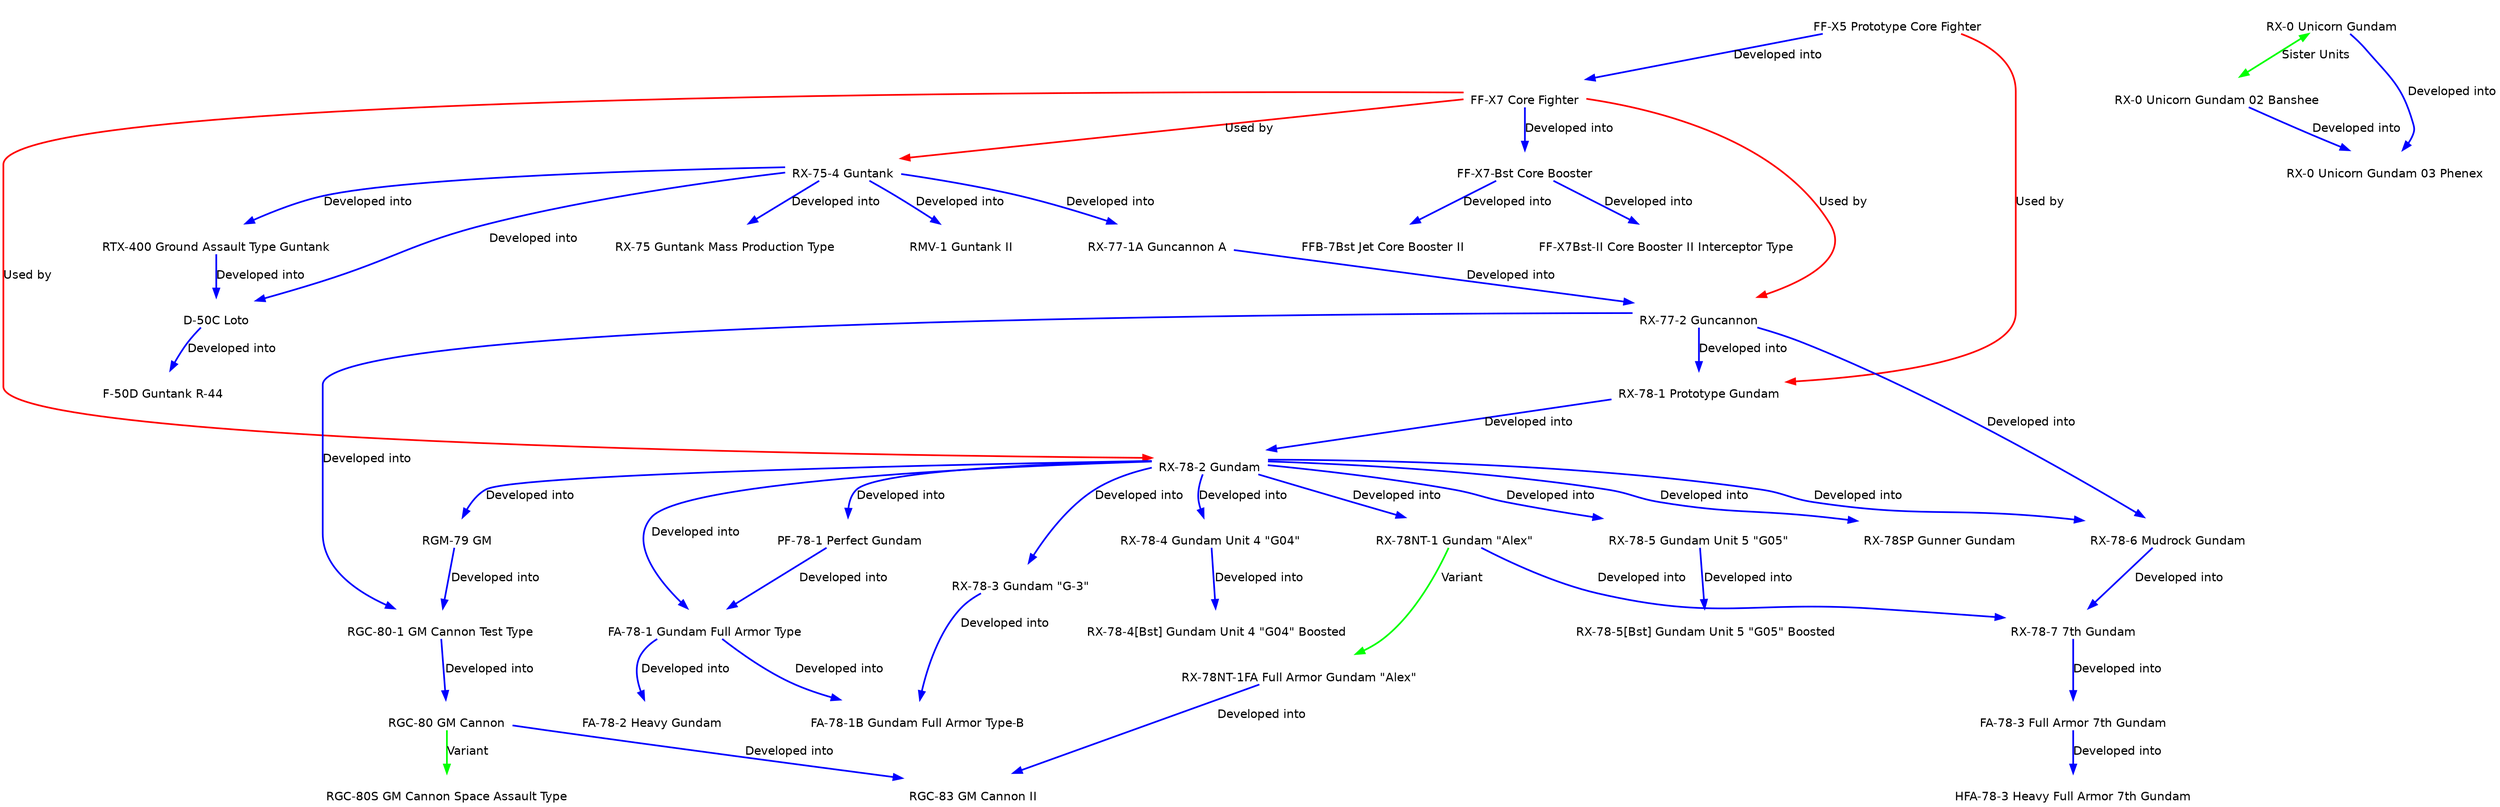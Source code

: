 digraph {
    imagepath = "images/";
    nodesep = 1.0;
    splines = true;
    overlap = false;
    node [shape = none, fontname = "Helvetica", labelloc = b];
    edge [style=bold, fontname = "Helvetica"];

    ffx5 [label="FF-X5 Prototype Core Fighter"];
        ffx5 -> ffx7 [label="Developed into", color=blue];
        ffx5 -> rx781 [label="Used by", color=red];

    ffx7 [label="FF-X7 Core Fighter", image="ff-x7.png"]
        ffx7 -> ffx7bst [label="Developed into", color=blue];
        ffx7 -> rx754 [label="Used by", color=red];
        ffx7 -> rx772 [label="Used by", color=red];
        ffx7 -> rx782 [label="Used by", color=red];

    ffx7bst [label="FF-X7-Bst Core Booster", image="ff-x7-bst.png"];
        ffx7bst -> ffb7bst [label="Developed into", color=blue];
        ffx7bst -> ffx7bstii [label="Developed into", color=blue];

    ffx7bstii [label="FF-X7Bst-II Core Booster II Interceptor Type", image="ff-x7bst-ii.png"];

    ffb7bst [label="FFB-7Bst Jet Core Booster II", image="ffb-7bst.png"];

    rx754 [label="RX-75-4 Guntank", image="rx-75-4.png"];
        rx754 -> rtx400 [label="Developed into", color=blue];
        rx754 -> d50c [label="Developed into", color=blue];
        rx754 -> rx75 [label="Developed into", color=blue];
        rx754 -> rx771a [label="Developed into", color=blue];
        rx754 -> rmv1 [label="Developed into", color=blue];

    rtx400 [label="RTX-400 Ground Assault Type Guntank", image="rtx-440.png"];
        rtx400 -> d50c [label="Developed into", color=blue];

    rx75 [label="RX-75 Guntank Mass Production Type", image="rx-75.png"];

    d50c [label="D-50C Loto", image="d-50c.png"];
        d50c -> f50d [label="Developed into", color=blue];

    f50d [label="F-50D Guntank R-44"];

    rmv1 [label="RMV-1 Guntank II"];

    rx0 [label="RX-0 Unicorn Gundam"];
        rx0 -> rx0b [label="Sister Units", color=green, dir=both];
        rx0 -> rx0p [label="Developed into", color=blue];
    rx0b [label="RX-0 Unicorn Gundam 02 Banshee"];
        rx0b -> rx0p [label="Developed into", color=blue];
    rx0p [label="RX-0 Unicorn Gundam 03 Phenex"];

    rx771a [label="RX-77-1A Guncannon A", image="rx-77-1a.png"];
        rx771a -> rx772 [label="Developed into", color=blue];

    rx772 [label="RX-77-2 Guncannon", image="rx-77-2.png"];
        rx772 -> rx781 [label="Developed into", color=blue];
        rx772 -> rx786 [label="Developed into", color=blue];
        rx772 -> rgc801 [label="Developed into", color=blue];

    rx781 [label="RX-78-1 Prototype Gundam", image="rx-78-1.png"];
        rx781 -> rx782 [label="Developed into", color=blue];

    rx782 [label="RX-78-2 Gundam", image="rx-78-2.png"];
        rx782 -> fa781 [label="Developed into", color=blue];
        rx782 -> rx783 [label="Developed into", color=blue];
        rx782 -> rx784 [label="Developed into", color=blue];
        rx782 -> rx785 [label="Developed into", color=blue];
        rx782 -> rx786 [label="Developed into", color=blue];
        rx782 -> rx78nt1 [label="Developed into", color=blue];
        rx782 -> rx78sp [label="Developed into", color=blue];
        rx782 -> pf781 [label="Developed into", color=blue];

        rx782 -> rgm79 [label="Developed into", color=blue];

    rx783 [label="RX-78-3 Gundam \"G-3\"", image="rx-78-3.png"];
        rx783 -> fa781b [label="Developed into", color=blue];

    rx784 [label="RX-78-4 Gundam Unit 4 \"G04\"", image="rx-78-4.png"];
        rx784 -> rx784bst [label="Developed into", color=blue];
    rx784bst [label="RX-78-4[Bst] Gundam Unit 4 \"G04\" Boosted", image="rx-78-4bst.png"]

    rx785 [label="RX-78-5 Gundam Unit 5 \"G05\"", image="rx-78-5.png"];
        rx785 -> rx785bst [label="Developed into", color=blue];
    rx785bst [label="RX-78-5[Bst] Gundam Unit 5 \"G05\" Boosted", image="rx-78-5bst.png"]

    rx786 [label="RX-78-6 Mudrock Gundam", image="rx-78-6.png"];
        rx786 -> rx787 [label="Developed into", color=blue];

    rx787 [label="RX-78-7 7th Gundam", image="rx-78-7.png"];
        rx787 -> fa783 [label="Developed into", color=blue];

    rx78nt1 [label="RX-78NT-1 Gundam \"Alex\"", image="rx-78nt-1.png"];
        rx78nt1 -> rx78nt1fa [label="Variant", color=green];
        rx78nt1 -> rx787 [label="Developed into", color=blue];

    rx78nt1fa [label="RX-78NT-1FA Full Armor Gundam \"Alex\"", image="rx-78nt-1fa.png"];
        rx78nt1fa -> rgc83 [label="Developed into", color=blue];

    rx78sp [label="RX-78SP Gunner Gundam", image="rx-78sp.png"];

    pf781 [label="PF-78-1 Perfect Gundam", image="pf-78-1.png"];
        pf781 -> fa781 [label="Developed into", color=blue];

    fa781 [label="FA-78-1 Gundam Full Armor Type", image="fa-78-1.png"];
        fa781 -> fa781b [label="Developed into", color=blue];
        fa781 -> fa782 [label="Developed into", color=blue];

    fa781b [label="FA-78-1B Gundam Full Armor Type-B", image="fa-78-1b.png"]

    fa782 [label="FA-78-2 Heavy Gundam", image="fa-78-2.png"];

    fa783 [label="FA-78-3 Full Armor 7th Gundam", image="fa-78-3.png"];
        fa783 -> hfa783 [label="Developed into", color=blue];

    hfa783 [label="HFA-78-3 Heavy Full Armor 7th Gundam", image="hfa-78-3.png"];

    rgc801 [label="RGC-80-1 GM Cannon Test Type", image="rgc-80-1.png"];
        rgc801 -> rgc80 [label="Developed into", color=blue];

    rgc80 [label="RGC-80 GM Cannon", image="rgc-80.png"];
        rgc80 -> rgc80s [label="Variant", color=green];
        rgc80 -> rgc83 [label="Developed into", color=blue];

    rgc80s [label="RGC-80S GM Cannon Space Assault Type", image="rgc-80s.png"];

    rgc83 [label="RGC-83 GM Cannon II"];

    rgm79 [label="RGM-79 GM", image="rgm-79.png"];
        rgm79 -> rgc801 [label="Developed into", color=blue];
}
